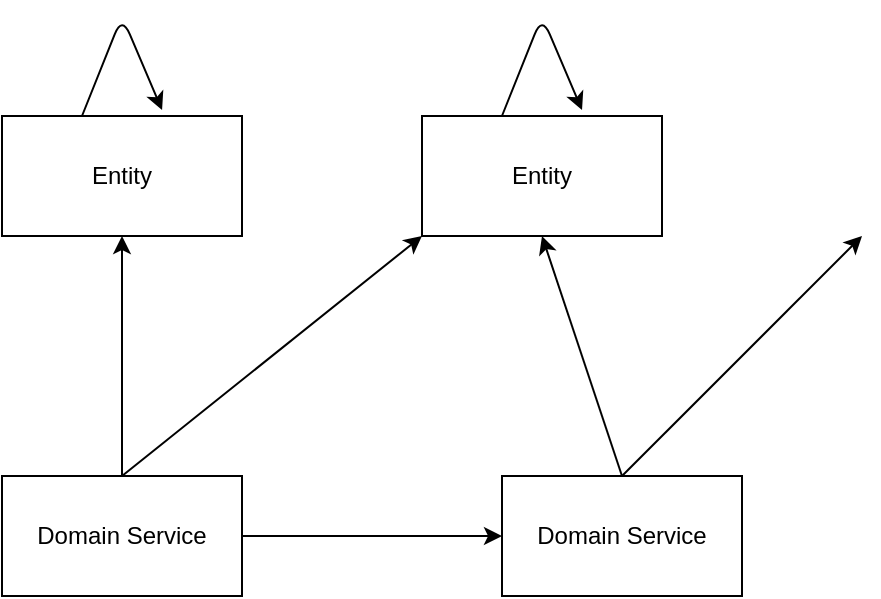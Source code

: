 <mxfile version="14.5.10" type="device"><diagram id="HKrZdCCmEj1BCgGGk_fc" name="Page-1"><mxGraphModel dx="1422" dy="752" grid="1" gridSize="10" guides="1" tooltips="1" connect="1" arrows="1" fold="1" page="1" pageScale="1" pageWidth="827" pageHeight="1169" math="0" shadow="0"><root><mxCell id="0"/><mxCell id="1" parent="0"/><mxCell id="kTiAbxesUBaeNjX0uwBP-1" value="&lt;div&gt;Entity&lt;/div&gt;" style="rounded=0;whiteSpace=wrap;html=1;" vertex="1" parent="1"><mxGeometry x="280" y="170" width="120" height="60" as="geometry"/></mxCell><mxCell id="kTiAbxesUBaeNjX0uwBP-2" value="&lt;div&gt;Entity&lt;/div&gt;" style="rounded=0;whiteSpace=wrap;html=1;" vertex="1" parent="1"><mxGeometry x="490" y="170" width="120" height="60" as="geometry"/></mxCell><mxCell id="kTiAbxesUBaeNjX0uwBP-5" style="edgeStyle=orthogonalEdgeStyle;rounded=0;orthogonalLoop=1;jettySize=auto;html=1;exitX=0.5;exitY=0;exitDx=0;exitDy=0;entryX=0.5;entryY=1;entryDx=0;entryDy=0;" edge="1" parent="1" source="kTiAbxesUBaeNjX0uwBP-3" target="kTiAbxesUBaeNjX0uwBP-1"><mxGeometry relative="1" as="geometry"/></mxCell><mxCell id="kTiAbxesUBaeNjX0uwBP-3" value="&lt;div&gt;Domain Service&lt;/div&gt;" style="rounded=0;whiteSpace=wrap;html=1;" vertex="1" parent="1"><mxGeometry x="280" y="350" width="120" height="60" as="geometry"/></mxCell><mxCell id="kTiAbxesUBaeNjX0uwBP-4" value="&lt;div&gt;Domain Service&lt;/div&gt;" style="rounded=0;whiteSpace=wrap;html=1;" vertex="1" parent="1"><mxGeometry x="530" y="350" width="120" height="60" as="geometry"/></mxCell><mxCell id="kTiAbxesUBaeNjX0uwBP-9" value="" style="endArrow=classic;html=1;entryX=0.667;entryY=-0.05;entryDx=0;entryDy=0;entryPerimeter=0;" edge="1" parent="1" target="kTiAbxesUBaeNjX0uwBP-1"><mxGeometry width="50" height="50" relative="1" as="geometry"><mxPoint x="320" y="170" as="sourcePoint"/><mxPoint x="370" y="130" as="targetPoint"/><Array as="points"><mxPoint x="340" y="120"/></Array></mxGeometry></mxCell><mxCell id="kTiAbxesUBaeNjX0uwBP-10" value="" style="endArrow=classic;html=1;entryX=0.667;entryY=-0.05;entryDx=0;entryDy=0;entryPerimeter=0;" edge="1" parent="1"><mxGeometry width="50" height="50" relative="1" as="geometry"><mxPoint x="529.98" y="170" as="sourcePoint"/><mxPoint x="570.02" y="167" as="targetPoint"/><Array as="points"><mxPoint x="549.98" y="120"/></Array></mxGeometry></mxCell><mxCell id="kTiAbxesUBaeNjX0uwBP-12" value="" style="endArrow=classic;html=1;exitX=0.5;exitY=0;exitDx=0;exitDy=0;entryX=0;entryY=1;entryDx=0;entryDy=0;" edge="1" parent="1" source="kTiAbxesUBaeNjX0uwBP-3" target="kTiAbxesUBaeNjX0uwBP-2"><mxGeometry width="50" height="50" relative="1" as="geometry"><mxPoint x="370" y="440" as="sourcePoint"/><mxPoint x="420" y="390" as="targetPoint"/></mxGeometry></mxCell><mxCell id="kTiAbxesUBaeNjX0uwBP-13" value="" style="endArrow=classic;html=1;exitX=0.5;exitY=0;exitDx=0;exitDy=0;" edge="1" parent="1" source="kTiAbxesUBaeNjX0uwBP-4"><mxGeometry width="50" height="50" relative="1" as="geometry"><mxPoint x="570" y="470" as="sourcePoint"/><mxPoint x="710" y="230" as="targetPoint"/></mxGeometry></mxCell><mxCell id="kTiAbxesUBaeNjX0uwBP-14" value="" style="endArrow=classic;html=1;entryX=0.5;entryY=1;entryDx=0;entryDy=0;exitX=0.5;exitY=0;exitDx=0;exitDy=0;" edge="1" parent="1" source="kTiAbxesUBaeNjX0uwBP-4" target="kTiAbxesUBaeNjX0uwBP-2"><mxGeometry width="50" height="50" relative="1" as="geometry"><mxPoint x="320" y="500" as="sourcePoint"/><mxPoint x="370" y="450" as="targetPoint"/></mxGeometry></mxCell><mxCell id="kTiAbxesUBaeNjX0uwBP-15" value="" style="endArrow=classic;html=1;exitX=1;exitY=0.5;exitDx=0;exitDy=0;entryX=0;entryY=0.5;entryDx=0;entryDy=0;" edge="1" parent="1" source="kTiAbxesUBaeNjX0uwBP-3" target="kTiAbxesUBaeNjX0uwBP-4"><mxGeometry width="50" height="50" relative="1" as="geometry"><mxPoint x="360" y="510" as="sourcePoint"/><mxPoint x="410" y="460" as="targetPoint"/></mxGeometry></mxCell></root></mxGraphModel></diagram></mxfile>